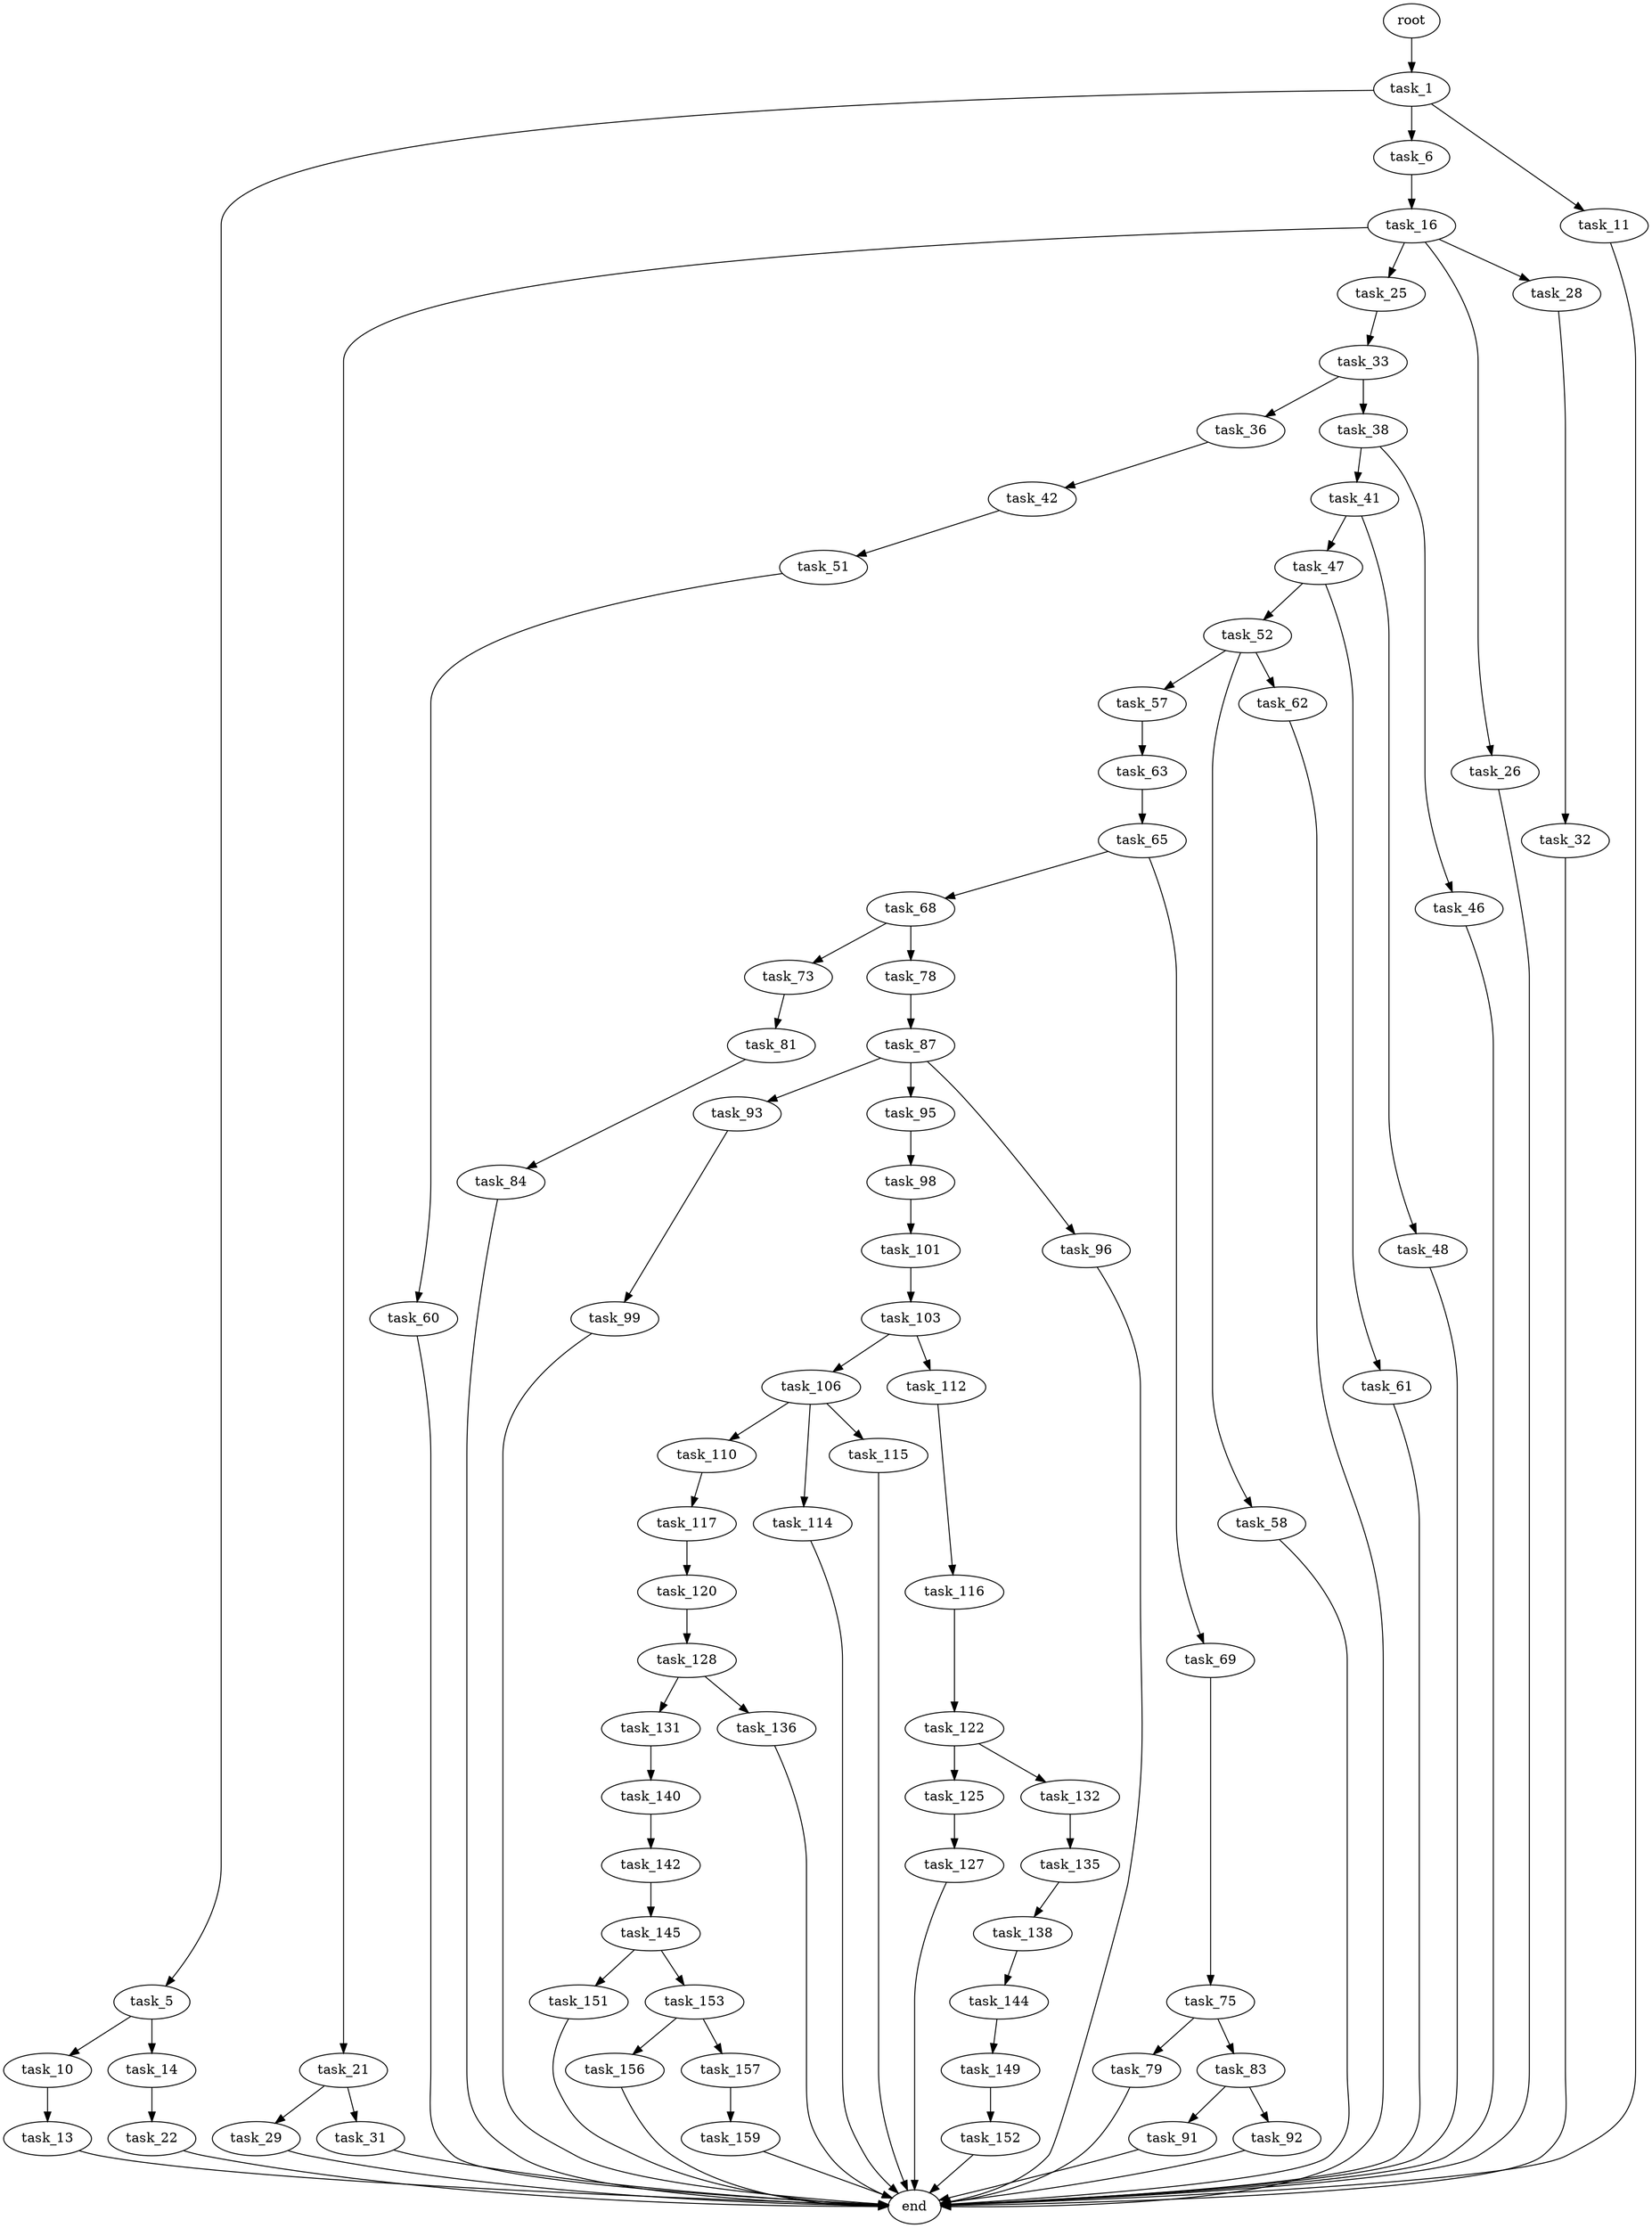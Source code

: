 digraph G {
  root [size="0.000000"];
  task_1 [size="2528228289.000000"];
  task_5 [size="391724794530.000000"];
  task_6 [size="186930062971.000000"];
  task_10 [size="549755813888.000000"];
  task_11 [size="107946573310.000000"];
  task_13 [size="237166473784.000000"];
  task_14 [size="549755813888.000000"];
  task_16 [size="28991029248.000000"];
  task_21 [size="231928233984.000000"];
  task_22 [size="8345805356.000000"];
  task_25 [size="549755813888.000000"];
  task_26 [size="2972803158.000000"];
  task_28 [size="28991029248.000000"];
  task_29 [size="2118004301.000000"];
  task_31 [size="1051403055263.000000"];
  task_32 [size="5394442713.000000"];
  task_33 [size="45148820020.000000"];
  task_36 [size="782757789696.000000"];
  task_38 [size="549755813888.000000"];
  task_41 [size="549755813888.000000"];
  task_42 [size="68719476736.000000"];
  task_46 [size="231928233984.000000"];
  task_47 [size="51753547160.000000"];
  task_48 [size="134217728000.000000"];
  task_51 [size="8589934592.000000"];
  task_52 [size="49247000567.000000"];
  task_57 [size="17578779618.000000"];
  task_58 [size="21977442782.000000"];
  task_60 [size="28054508971.000000"];
  task_61 [size="105252099221.000000"];
  task_62 [size="231928233984.000000"];
  task_63 [size="866208617376.000000"];
  task_65 [size="19444877334.000000"];
  task_68 [size="6297839547.000000"];
  task_69 [size="733178899100.000000"];
  task_73 [size="25567318542.000000"];
  task_75 [size="2075619363.000000"];
  task_78 [size="255191625772.000000"];
  task_79 [size="87610399266.000000"];
  task_81 [size="13456622048.000000"];
  task_83 [size="1063531304.000000"];
  task_84 [size="50964776343.000000"];
  task_87 [size="256346095693.000000"];
  task_91 [size="231928233984.000000"];
  task_92 [size="28085954922.000000"];
  task_93 [size="419047762036.000000"];
  task_95 [size="32924589457.000000"];
  task_96 [size="18678730739.000000"];
  task_98 [size="52803538957.000000"];
  task_99 [size="795192410168.000000"];
  task_101 [size="368293445632.000000"];
  task_103 [size="549781717.000000"];
  task_106 [size="8589934592.000000"];
  task_110 [size="9290023955.000000"];
  task_112 [size="549755813888.000000"];
  task_114 [size="184025112278.000000"];
  task_115 [size="231928233984.000000"];
  task_116 [size="410848187600.000000"];
  task_117 [size="782757789696.000000"];
  task_120 [size="162087463939.000000"];
  task_122 [size="7829847747.000000"];
  task_125 [size="231928233984.000000"];
  task_127 [size="1256521140.000000"];
  task_128 [size="68719476736.000000"];
  task_131 [size="5858407123.000000"];
  task_132 [size="371131919.000000"];
  task_135 [size="407892748843.000000"];
  task_136 [size="28991029248.000000"];
  task_138 [size="4783680319.000000"];
  task_140 [size="8638645530.000000"];
  task_142 [size="34843150308.000000"];
  task_144 [size="368293445632.000000"];
  task_145 [size="599698216999.000000"];
  task_149 [size="445872527661.000000"];
  task_151 [size="68719476736.000000"];
  task_152 [size="18567467834.000000"];
  task_153 [size="368293445632.000000"];
  task_156 [size="149515234794.000000"];
  task_157 [size="231928233984.000000"];
  task_159 [size="1073741824000.000000"];
  end [size="0.000000"];

  root -> task_1 [size="1.000000"];
  task_1 -> task_5 [size="209715200.000000"];
  task_1 -> task_6 [size="209715200.000000"];
  task_1 -> task_11 [size="209715200.000000"];
  task_5 -> task_10 [size="536870912.000000"];
  task_5 -> task_14 [size="536870912.000000"];
  task_6 -> task_16 [size="838860800.000000"];
  task_10 -> task_13 [size="536870912.000000"];
  task_11 -> end [size="1.000000"];
  task_13 -> end [size="1.000000"];
  task_14 -> task_22 [size="536870912.000000"];
  task_16 -> task_21 [size="75497472.000000"];
  task_16 -> task_25 [size="75497472.000000"];
  task_16 -> task_26 [size="75497472.000000"];
  task_16 -> task_28 [size="75497472.000000"];
  task_21 -> task_29 [size="301989888.000000"];
  task_21 -> task_31 [size="301989888.000000"];
  task_22 -> end [size="1.000000"];
  task_25 -> task_33 [size="536870912.000000"];
  task_26 -> end [size="1.000000"];
  task_28 -> task_32 [size="75497472.000000"];
  task_29 -> end [size="1.000000"];
  task_31 -> end [size="1.000000"];
  task_32 -> end [size="1.000000"];
  task_33 -> task_36 [size="33554432.000000"];
  task_33 -> task_38 [size="33554432.000000"];
  task_36 -> task_42 [size="679477248.000000"];
  task_38 -> task_41 [size="536870912.000000"];
  task_38 -> task_46 [size="536870912.000000"];
  task_41 -> task_47 [size="536870912.000000"];
  task_41 -> task_48 [size="536870912.000000"];
  task_42 -> task_51 [size="134217728.000000"];
  task_46 -> end [size="1.000000"];
  task_47 -> task_52 [size="838860800.000000"];
  task_47 -> task_61 [size="838860800.000000"];
  task_48 -> end [size="1.000000"];
  task_51 -> task_60 [size="33554432.000000"];
  task_52 -> task_57 [size="838860800.000000"];
  task_52 -> task_58 [size="838860800.000000"];
  task_52 -> task_62 [size="838860800.000000"];
  task_57 -> task_63 [size="536870912.000000"];
  task_58 -> end [size="1.000000"];
  task_60 -> end [size="1.000000"];
  task_61 -> end [size="1.000000"];
  task_62 -> end [size="1.000000"];
  task_63 -> task_65 [size="838860800.000000"];
  task_65 -> task_68 [size="679477248.000000"];
  task_65 -> task_69 [size="679477248.000000"];
  task_68 -> task_73 [size="679477248.000000"];
  task_68 -> task_78 [size="679477248.000000"];
  task_69 -> task_75 [size="536870912.000000"];
  task_73 -> task_81 [size="33554432.000000"];
  task_75 -> task_79 [size="134217728.000000"];
  task_75 -> task_83 [size="134217728.000000"];
  task_78 -> task_87 [size="838860800.000000"];
  task_79 -> end [size="1.000000"];
  task_81 -> task_84 [size="33554432.000000"];
  task_83 -> task_91 [size="33554432.000000"];
  task_83 -> task_92 [size="33554432.000000"];
  task_84 -> end [size="1.000000"];
  task_87 -> task_93 [size="679477248.000000"];
  task_87 -> task_95 [size="679477248.000000"];
  task_87 -> task_96 [size="679477248.000000"];
  task_91 -> end [size="1.000000"];
  task_92 -> end [size="1.000000"];
  task_93 -> task_99 [size="536870912.000000"];
  task_95 -> task_98 [size="679477248.000000"];
  task_96 -> end [size="1.000000"];
  task_98 -> task_101 [size="75497472.000000"];
  task_99 -> end [size="1.000000"];
  task_101 -> task_103 [size="411041792.000000"];
  task_103 -> task_106 [size="33554432.000000"];
  task_103 -> task_112 [size="33554432.000000"];
  task_106 -> task_110 [size="33554432.000000"];
  task_106 -> task_114 [size="33554432.000000"];
  task_106 -> task_115 [size="33554432.000000"];
  task_110 -> task_117 [size="536870912.000000"];
  task_112 -> task_116 [size="536870912.000000"];
  task_114 -> end [size="1.000000"];
  task_115 -> end [size="1.000000"];
  task_116 -> task_122 [size="838860800.000000"];
  task_117 -> task_120 [size="679477248.000000"];
  task_120 -> task_128 [size="209715200.000000"];
  task_122 -> task_125 [size="134217728.000000"];
  task_122 -> task_132 [size="134217728.000000"];
  task_125 -> task_127 [size="301989888.000000"];
  task_127 -> end [size="1.000000"];
  task_128 -> task_131 [size="134217728.000000"];
  task_128 -> task_136 [size="134217728.000000"];
  task_131 -> task_140 [size="411041792.000000"];
  task_132 -> task_135 [size="33554432.000000"];
  task_135 -> task_138 [size="838860800.000000"];
  task_136 -> end [size="1.000000"];
  task_138 -> task_144 [size="134217728.000000"];
  task_140 -> task_142 [size="838860800.000000"];
  task_142 -> task_145 [size="33554432.000000"];
  task_144 -> task_149 [size="411041792.000000"];
  task_145 -> task_151 [size="679477248.000000"];
  task_145 -> task_153 [size="679477248.000000"];
  task_149 -> task_152 [size="301989888.000000"];
  task_151 -> end [size="1.000000"];
  task_152 -> end [size="1.000000"];
  task_153 -> task_156 [size="411041792.000000"];
  task_153 -> task_157 [size="411041792.000000"];
  task_156 -> end [size="1.000000"];
  task_157 -> task_159 [size="301989888.000000"];
  task_159 -> end [size="1.000000"];
}
